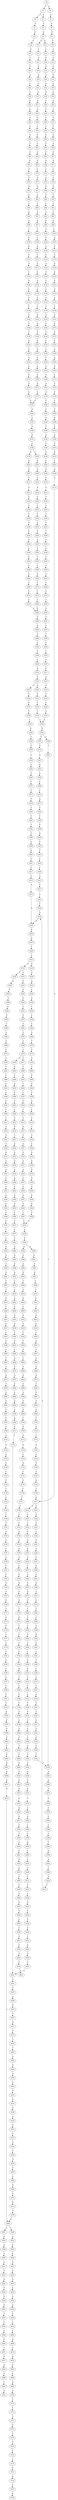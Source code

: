 strict digraph  {
	S0 -> S1 [ label = G ];
	S0 -> S2 [ label = A ];
	S1 -> S3 [ label = C ];
	S1 -> S4 [ label = T ];
	S2 -> S5 [ label = C ];
	S3 -> S6 [ label = A ];
	S4 -> S7 [ label = A ];
	S5 -> S8 [ label = A ];
	S6 -> S9 [ label = G ];
	S7 -> S10 [ label = G ];
	S8 -> S11 [ label = G ];
	S9 -> S12 [ label = A ];
	S9 -> S13 [ label = G ];
	S10 -> S14 [ label = C ];
	S11 -> S15 [ label = C ];
	S12 -> S16 [ label = T ];
	S13 -> S17 [ label = T ];
	S14 -> S18 [ label = T ];
	S15 -> S19 [ label = T ];
	S16 -> S20 [ label = A ];
	S17 -> S21 [ label = G ];
	S18 -> S22 [ label = C ];
	S19 -> S23 [ label = A ];
	S20 -> S24 [ label = A ];
	S21 -> S25 [ label = C ];
	S22 -> S26 [ label = C ];
	S23 -> S27 [ label = C ];
	S24 -> S28 [ label = A ];
	S25 -> S29 [ label = A ];
	S26 -> S30 [ label = A ];
	S27 -> S31 [ label = G ];
	S28 -> S32 [ label = A ];
	S29 -> S33 [ label = C ];
	S30 -> S34 [ label = C ];
	S31 -> S35 [ label = A ];
	S32 -> S36 [ label = A ];
	S33 -> S37 [ label = G ];
	S34 -> S38 [ label = C ];
	S35 -> S39 [ label = G ];
	S36 -> S40 [ label = C ];
	S37 -> S41 [ label = C ];
	S38 -> S42 [ label = G ];
	S39 -> S43 [ label = A ];
	S40 -> S44 [ label = T ];
	S41 -> S45 [ label = G ];
	S42 -> S46 [ label = G ];
	S43 -> S47 [ label = A ];
	S44 -> S48 [ label = T ];
	S45 -> S49 [ label = G ];
	S46 -> S50 [ label = A ];
	S47 -> S51 [ label = C ];
	S48 -> S52 [ label = T ];
	S49 -> S53 [ label = T ];
	S50 -> S54 [ label = C ];
	S51 -> S55 [ label = T ];
	S52 -> S56 [ label = G ];
	S53 -> S57 [ label = G ];
	S54 -> S58 [ label = G ];
	S55 -> S59 [ label = G ];
	S56 -> S60 [ label = C ];
	S57 -> S61 [ label = C ];
	S58 -> S62 [ label = T ];
	S59 -> S63 [ label = G ];
	S60 -> S64 [ label = C ];
	S61 -> S65 [ label = C ];
	S62 -> S66 [ label = C ];
	S63 -> S67 [ label = C ];
	S64 -> S68 [ label = G ];
	S65 -> S69 [ label = G ];
	S66 -> S70 [ label = G ];
	S67 -> S71 [ label = G ];
	S68 -> S72 [ label = T ];
	S69 -> S73 [ label = C ];
	S70 -> S74 [ label = T ];
	S71 -> S75 [ label = C ];
	S72 -> S76 [ label = A ];
	S73 -> S77 [ label = A ];
	S74 -> S78 [ label = G ];
	S75 -> S79 [ label = A ];
	S76 -> S80 [ label = G ];
	S77 -> S81 [ label = A ];
	S78 -> S82 [ label = A ];
	S79 -> S83 [ label = G ];
	S80 -> S84 [ label = C ];
	S81 -> S85 [ label = C ];
	S82 -> S86 [ label = C ];
	S83 -> S87 [ label = C ];
	S84 -> S88 [ label = C ];
	S85 -> S89 [ label = C ];
	S86 -> S90 [ label = C ];
	S87 -> S91 [ label = G ];
	S88 -> S92 [ label = G ];
	S89 -> S93 [ label = A ];
	S90 -> S94 [ label = G ];
	S91 -> S95 [ label = G ];
	S92 -> S96 [ label = G ];
	S93 -> S97 [ label = G ];
	S94 -> S98 [ label = G ];
	S95 -> S99 [ label = G ];
	S96 -> S100 [ label = T ];
	S97 -> S101 [ label = T ];
	S98 -> S102 [ label = T ];
	S99 -> S103 [ label = T ];
	S100 -> S104 [ label = G ];
	S101 -> S105 [ label = C ];
	S102 -> S106 [ label = C ];
	S103 -> S107 [ label = G ];
	S104 -> S108 [ label = A ];
	S105 -> S109 [ label = G ];
	S106 -> S110 [ label = G ];
	S107 -> S111 [ label = C ];
	S108 -> S112 [ label = C ];
	S109 -> S113 [ label = C ];
	S110 -> S114 [ label = C ];
	S111 -> S115 [ label = C ];
	S112 -> S116 [ label = G ];
	S113 -> S117 [ label = G ];
	S114 -> S118 [ label = G ];
	S115 -> S119 [ label = G ];
	S116 -> S120 [ label = T ];
	S117 -> S121 [ label = C ];
	S118 -> S122 [ label = T ];
	S119 -> S123 [ label = C ];
	S120 -> S124 [ label = G ];
	S121 -> S125 [ label = A ];
	S122 -> S126 [ label = A ];
	S123 -> S127 [ label = C ];
	S124 -> S128 [ label = G ];
	S125 -> S129 [ label = G ];
	S126 -> S130 [ label = G ];
	S127 -> S131 [ label = G ];
	S128 -> S132 [ label = G ];
	S129 -> S133 [ label = C ];
	S130 -> S134 [ label = C ];
	S131 -> S135 [ label = G ];
	S132 -> S136 [ label = T ];
	S133 -> S137 [ label = C ];
	S134 -> S138 [ label = C ];
	S135 -> S139 [ label = T ];
	S136 -> S140 [ label = A ];
	S137 -> S141 [ label = G ];
	S138 -> S142 [ label = G ];
	S139 -> S143 [ label = G ];
	S140 -> S144 [ label = C ];
	S141 -> S145 [ label = G ];
	S142 -> S146 [ label = C ];
	S143 -> S147 [ label = G ];
	S144 -> S148 [ label = T ];
	S145 -> S149 [ label = T ];
	S146 -> S150 [ label = T ];
	S147 -> S151 [ label = T ];
	S148 -> S152 [ label = A ];
	S149 -> S153 [ label = G ];
	S150 -> S154 [ label = G ];
	S151 -> S155 [ label = G ];
	S152 -> S156 [ label = T ];
	S153 -> S157 [ label = G ];
	S154 -> S158 [ label = G ];
	S155 -> S159 [ label = G ];
	S156 -> S160 [ label = T ];
	S157 -> S161 [ label = A ];
	S158 -> S162 [ label = A ];
	S159 -> S163 [ label = A ];
	S160 -> S164 [ label = G ];
	S161 -> S165 [ label = A ];
	S162 -> S166 [ label = A ];
	S163 -> S167 [ label = A ];
	S164 -> S168 [ label = G ];
	S165 -> S169 [ label = G ];
	S166 -> S170 [ label = G ];
	S167 -> S171 [ label = C ];
	S168 -> S172 [ label = A ];
	S169 -> S173 [ label = A ];
	S170 -> S174 [ label = A ];
	S171 -> S175 [ label = C ];
	S172 -> S176 [ label = A ];
	S173 -> S177 [ label = A ];
	S174 -> S178 [ label = A ];
	S175 -> S179 [ label = T ];
	S176 -> S180 [ label = C ];
	S177 -> S181 [ label = C ];
	S178 -> S181 [ label = C ];
	S179 -> S182 [ label = C ];
	S180 -> S183 [ label = G ];
	S181 -> S184 [ label = G ];
	S182 -> S185 [ label = G ];
	S183 -> S186 [ label = G ];
	S184 -> S187 [ label = G ];
	S185 -> S188 [ label = G ];
	S186 -> S189 [ label = T ];
	S187 -> S190 [ label = C ];
	S188 -> S191 [ label = C ];
	S189 -> S192 [ label = A ];
	S190 -> S193 [ label = A ];
	S191 -> S194 [ label = A ];
	S192 -> S195 [ label = C ];
	S193 -> S196 [ label = C ];
	S194 -> S197 [ label = C ];
	S195 -> S198 [ label = G ];
	S196 -> S199 [ label = C ];
	S196 -> S200 [ label = T ];
	S197 -> S201 [ label = G ];
	S198 -> S202 [ label = A ];
	S199 -> S203 [ label = G ];
	S200 -> S204 [ label = G ];
	S201 -> S205 [ label = C ];
	S202 -> S206 [ label = A ];
	S203 -> S207 [ label = G ];
	S204 -> S208 [ label = G ];
	S205 -> S209 [ label = G ];
	S206 -> S210 [ label = G ];
	S207 -> S211 [ label = G ];
	S208 -> S212 [ label = G ];
	S209 -> S213 [ label = C ];
	S210 -> S214 [ label = A ];
	S211 -> S215 [ label = A ];
	S212 -> S216 [ label = A ];
	S213 -> S217 [ label = G ];
	S214 -> S218 [ label = A ];
	S215 -> S219 [ label = A ];
	S216 -> S220 [ label = A ];
	S217 -> S221 [ label = C ];
	S217 -> S222 [ label = G ];
	S218 -> S223 [ label = G ];
	S219 -> S224 [ label = T ];
	S220 -> S225 [ label = C ];
	S221 -> S226 [ label = G ];
	S222 -> S227 [ label = C ];
	S223 -> S228 [ label = T ];
	S224 -> S229 [ label = T ];
	S225 -> S230 [ label = T ];
	S226 -> S231 [ label = T ];
	S227 -> S232 [ label = T ];
	S228 -> S233 [ label = G ];
	S229 -> S234 [ label = G ];
	S230 -> S235 [ label = G ];
	S231 -> S236 [ label = C ];
	S232 -> S237 [ label = G ];
	S233 -> S238 [ label = T ];
	S234 -> S239 [ label = A ];
	S235 -> S240 [ label = G ];
	S236 -> S241 [ label = G ];
	S237 -> S242 [ label = G ];
	S238 -> S243 [ label = C ];
	S239 -> S244 [ label = A ];
	S240 -> S245 [ label = A ];
	S241 -> S246 [ label = A ];
	S242 -> S247 [ label = A ];
	S243 -> S248 [ label = C ];
	S244 -> S249 [ label = C ];
	S245 -> S250 [ label = C ];
	S246 -> S251 [ label = C ];
	S247 -> S252 [ label = A ];
	S248 -> S253 [ label = T ];
	S249 -> S254 [ label = C ];
	S250 -> S255 [ label = C ];
	S251 -> S256 [ label = G ];
	S252 -> S257 [ label = T ];
	S253 -> S258 [ label = G ];
	S254 -> S259 [ label = C ];
	S255 -> S260 [ label = C ];
	S256 -> S261 [ label = C ];
	S257 -> S262 [ label = G ];
	S258 -> S263 [ label = G ];
	S259 -> S264 [ label = G ];
	S260 -> S265 [ label = G ];
	S261 -> S266 [ label = G ];
	S262 -> S267 [ label = G ];
	S263 -> S268 [ label = C ];
	S264 -> S269 [ label = T ];
	S265 -> S270 [ label = T ];
	S266 -> S271 [ label = C ];
	S267 -> S272 [ label = G ];
	S268 -> S273 [ label = C ];
	S269 -> S274 [ label = C ];
	S270 -> S275 [ label = C ];
	S271 -> S276 [ label = C ];
	S272 -> S277 [ label = G ];
	S273 -> S278 [ label = T ];
	S274 -> S279 [ label = T ];
	S275 -> S280 [ label = T ];
	S276 -> S281 [ label = T ];
	S277 -> S282 [ label = T ];
	S278 -> S283 [ label = G ];
	S279 -> S284 [ label = C ];
	S280 -> S284 [ label = C ];
	S281 -> S285 [ label = C ];
	S282 -> S286 [ label = C ];
	S283 -> S287 [ label = G ];
	S284 -> S288 [ label = G ];
	S285 -> S289 [ label = G ];
	S286 -> S290 [ label = C ];
	S287 -> S291 [ label = G ];
	S288 -> S292 [ label = G ];
	S289 -> S293 [ label = G ];
	S290 -> S294 [ label = G ];
	S291 -> S295 [ label = T ];
	S292 -> S296 [ label = C ];
	S293 -> S297 [ label = G ];
	S294 -> S298 [ label = C ];
	S295 -> S299 [ label = C ];
	S296 -> S300 [ label = A ];
	S297 -> S301 [ label = C ];
	S298 -> S302 [ label = C ];
	S299 -> S303 [ label = C ];
	S300 -> S304 [ label = C ];
	S301 -> S305 [ label = T ];
	S302 -> S306 [ label = G ];
	S303 -> S307 [ label = C ];
	S304 -> S308 [ label = C ];
	S305 -> S309 [ label = C ];
	S306 -> S310 [ label = G ];
	S307 -> S311 [ label = G ];
	S308 -> S312 [ label = G ];
	S309 -> S313 [ label = A ];
	S310 -> S314 [ label = A ];
	S311 -> S315 [ label = A ];
	S312 -> S316 [ label = A ];
	S313 -> S317 [ label = C ];
	S314 -> S318 [ label = A ];
	S315 -> S319 [ label = G ];
	S316 -> S320 [ label = G ];
	S316 -> S321 [ label = A ];
	S317 -> S322 [ label = G ];
	S318 -> S323 [ label = C ];
	S319 -> S324 [ label = T ];
	S320 -> S325 [ label = T ];
	S321 -> S326 [ label = T ];
	S322 -> S327 [ label = T ];
	S323 -> S328 [ label = T ];
	S324 -> S329 [ label = C ];
	S325 -> S330 [ label = C ];
	S326 -> S331 [ label = G ];
	S327 -> S332 [ label = C ];
	S328 -> S333 [ label = G ];
	S329 -> S334 [ label = C ];
	S330 -> S335 [ label = C ];
	S331 -> S336 [ label = T ];
	S332 -> S337 [ label = C ];
	S333 -> S338 [ label = C ];
	S334 -> S339 [ label = A ];
	S335 -> S339 [ label = A ];
	S336 -> S340 [ label = A ];
	S337 -> S341 [ label = A ];
	S338 -> S342 [ label = A ];
	S339 -> S343 [ label = G ];
	S340 -> S344 [ label = G ];
	S341 -> S345 [ label = G ];
	S342 -> S346 [ label = A ];
	S343 -> S347 [ label = T ];
	S343 -> S348 [ label = C ];
	S344 -> S349 [ label = T ];
	S345 -> S350 [ label = C ];
	S346 -> S351 [ label = C ];
	S347 -> S352 [ label = A ];
	S348 -> S353 [ label = T ];
	S349 -> S354 [ label = T ];
	S350 -> S355 [ label = T ];
	S351 -> S356 [ label = C ];
	S352 -> S357 [ label = G ];
	S353 -> S358 [ label = T ];
	S354 -> S359 [ label = T ];
	S355 -> S358 [ label = T ];
	S356 -> S360 [ label = A ];
	S357 -> S361 [ label = G ];
	S358 -> S362 [ label = C ];
	S359 -> S363 [ label = C ];
	S360 -> S364 [ label = G ];
	S361 -> S365 [ label = G ];
	S362 -> S366 [ label = A ];
	S363 -> S367 [ label = A ];
	S364 -> S368 [ label = A ];
	S365 -> S369 [ label = T ];
	S366 -> S370 [ label = C ];
	S367 -> S371 [ label = C ];
	S368 -> S372 [ label = A ];
	S369 -> S373 [ label = C ];
	S370 -> S374 [ label = G ];
	S371 -> S375 [ label = T ];
	S372 -> S376 [ label = C ];
	S373 -> S377 [ label = A ];
	S374 -> S378 [ label = C ];
	S375 -> S379 [ label = C ];
	S376 -> S380 [ label = A ];
	S377 -> S381 [ label = C ];
	S378 -> S382 [ label = C ];
	S379 -> S383 [ label = C ];
	S380 -> S384 [ label = G ];
	S381 -> S385 [ label = T ];
	S382 -> S386 [ label = C ];
	S383 -> S387 [ label = T ];
	S384 -> S388 [ label = C ];
	S385 -> S389 [ label = C ];
	S386 -> S390 [ label = T ];
	S387 -> S391 [ label = T ];
	S388 -> S392 [ label = C ];
	S389 -> S393 [ label = G ];
	S390 -> S394 [ label = T ];
	S391 -> S395 [ label = T ];
	S392 -> S396 [ label = G ];
	S393 -> S397 [ label = C ];
	S394 -> S398 [ label = C ];
	S395 -> S399 [ label = C ];
	S396 -> S400 [ label = T ];
	S397 -> S401 [ label = T ];
	S398 -> S402 [ label = A ];
	S399 -> S403 [ label = A ];
	S400 -> S404 [ label = C ];
	S401 -> S405 [ label = T ];
	S402 -> S406 [ label = T ];
	S403 -> S407 [ label = T ];
	S404 -> S408 [ label = C ];
	S405 -> S409 [ label = C ];
	S406 -> S410 [ label = C ];
	S407 -> S411 [ label = C ];
	S408 -> S412 [ label = T ];
	S409 -> S413 [ label = A ];
	S410 -> S414 [ label = C ];
	S411 -> S415 [ label = C ];
	S412 -> S416 [ label = C ];
	S413 -> S417 [ label = T ];
	S414 -> S418 [ label = A ];
	S415 -> S419 [ label = A ];
	S416 -> S420 [ label = T ];
	S417 -> S421 [ label = C ];
	S418 -> S422 [ label = G ];
	S419 -> S422 [ label = G ];
	S420 -> S423 [ label = G ];
	S421 -> S424 [ label = C ];
	S422 -> S425 [ label = A ];
	S423 -> S426 [ label = T ];
	S424 -> S418 [ label = A ];
	S425 -> S427 [ label = A ];
	S426 -> S428 [ label = C ];
	S427 -> S429 [ label = C ];
	S428 -> S430 [ label = G ];
	S429 -> S431 [ label = C ];
	S430 -> S432 [ label = T ];
	S431 -> S433 [ label = A ];
	S431 -> S434 [ label = G ];
	S432 -> S435 [ label = G ];
	S433 -> S436 [ label = G ];
	S433 -> S437 [ label = C ];
	S434 -> S438 [ label = G ];
	S435 -> S439 [ label = G ];
	S436 -> S440 [ label = A ];
	S437 -> S441 [ label = C ];
	S438 -> S442 [ label = A ];
	S439 -> S443 [ label = T ];
	S440 -> S444 [ label = C ];
	S441 -> S445 [ label = A ];
	S442 -> S446 [ label = C ];
	S443 -> S447 [ label = A ];
	S444 -> S448 [ label = T ];
	S445 -> S449 [ label = C ];
	S446 -> S450 [ label = G ];
	S447 -> S451 [ label = C ];
	S448 -> S452 [ label = C ];
	S449 -> S453 [ label = C ];
	S450 -> S454 [ label = C ];
	S451 -> S455 [ label = C ];
	S452 -> S456 [ label = C ];
	S453 -> S457 [ label = C ];
	S454 -> S458 [ label = C ];
	S455 -> S459 [ label = G ];
	S456 -> S460 [ label = C ];
	S457 -> S461 [ label = C ];
	S458 -> S462 [ label = C ];
	S459 -> S463 [ label = G ];
	S460 -> S464 [ label = A ];
	S461 -> S465 [ label = T ];
	S462 -> S466 [ label = A ];
	S463 -> S467 [ label = T ];
	S464 -> S468 [ label = T ];
	S465 -> S469 [ label = T ];
	S466 -> S470 [ label = T ];
	S467 -> S471 [ label = G ];
	S468 -> S472 [ label = C ];
	S469 -> S473 [ label = C ];
	S470 -> S474 [ label = C ];
	S471 -> S475 [ label = G ];
	S472 -> S476 [ label = T ];
	S473 -> S477 [ label = C ];
	S473 -> S478 [ label = G ];
	S474 -> S479 [ label = G ];
	S475 -> S480 [ label = T ];
	S476 -> S481 [ label = G ];
	S477 -> S482 [ label = T ];
	S478 -> S483 [ label = A ];
	S479 -> S484 [ label = T ];
	S480 -> S485 [ label = T ];
	S481 -> S486 [ label = C ];
	S482 -> S487 [ label = G ];
	S483 -> S488 [ label = T ];
	S484 -> S489 [ label = C ];
	S485 -> S490 [ label = A ];
	S486 -> S491 [ label = C ];
	S487 -> S492 [ label = T ];
	S488 -> S493 [ label = C ];
	S489 -> S494 [ label = C ];
	S490 -> S495 [ label = G ];
	S491 -> S496 [ label = A ];
	S492 -> S497 [ label = C ];
	S493 -> S498 [ label = G ];
	S494 -> S499 [ label = T ];
	S495 -> S500 [ label = A ];
	S496 -> S501 [ label = G ];
	S497 -> S502 [ label = C ];
	S498 -> S503 [ label = T ];
	S499 -> S504 [ label = C ];
	S500 -> S505 [ label = A ];
	S501 -> S506 [ label = T ];
	S502 -> S507 [ label = T ];
	S503 -> S508 [ label = T ];
	S504 -> S509 [ label = T ];
	S505 -> S510 [ label = G ];
	S506 -> S511 [ label = C ];
	S507 -> S512 [ label = T ];
	S508 -> S513 [ label = T ];
	S509 -> S514 [ label = T ];
	S510 -> S515 [ label = G ];
	S511 -> S516 [ label = G ];
	S512 -> S517 [ label = G ];
	S513 -> S518 [ label = G ];
	S514 -> S519 [ label = C ];
	S515 -> S520 [ label = G ];
	S516 -> S521 [ label = T ];
	S517 -> S522 [ label = T ];
	S518 -> S523 [ label = T ];
	S519 -> S524 [ label = T ];
	S520 -> S525 [ label = G ];
	S521 -> S526 [ label = A ];
	S522 -> S527 [ label = A ];
	S523 -> S528 [ label = A ];
	S524 -> S529 [ label = C ];
	S525 -> S530 [ label = G ];
	S526 -> S531 [ label = A ];
	S527 -> S532 [ label = G ];
	S528 -> S533 [ label = G ];
	S529 -> S534 [ label = G ];
	S530 -> S535 [ label = T ];
	S531 -> S536 [ label = G ];
	S532 -> S537 [ label = G ];
	S533 -> S538 [ label = G ];
	S534 -> S539 [ label = G ];
	S535 -> S540 [ label = C ];
	S536 -> S541 [ label = A ];
	S537 -> S542 [ label = A ];
	S538 -> S543 [ label = A ];
	S539 -> S544 [ label = A ];
	S540 -> S545 [ label = C ];
	S541 -> S546 [ label = C ];
	S542 -> S547 [ label = G ];
	S543 -> S548 [ label = A ];
	S544 -> S549 [ label = G ];
	S545 -> S550 [ label = G ];
	S546 -> S551 [ label = G ];
	S547 -> S552 [ label = A ];
	S548 -> S553 [ label = A ];
	S549 -> S554 [ label = A ];
	S550 -> S555 [ label = T ];
	S551 -> S556 [ label = G ];
	S552 -> S557 [ label = G ];
	S553 -> S558 [ label = G ];
	S554 -> S559 [ label = G ];
	S555 -> S560 [ label = C ];
	S556 -> S561 [ label = C ];
	S557 -> S562 [ label = G ];
	S558 -> S563 [ label = G ];
	S559 -> S564 [ label = G ];
	S560 -> S565 [ label = G ];
	S561 -> S566 [ label = T ];
	S562 -> S567 [ label = T ];
	S563 -> S568 [ label = T ];
	S564 -> S569 [ label = T ];
	S565 -> S570 [ label = G ];
	S566 -> S571 [ label = C ];
	S567 -> S572 [ label = C ];
	S568 -> S573 [ label = C ];
	S569 -> S572 [ label = C ];
	S570 -> S574 [ label = A ];
	S571 -> S575 [ label = T ];
	S572 -> S576 [ label = C ];
	S573 -> S577 [ label = C ];
	S574 -> S578 [ label = A ];
	S575 -> S579 [ label = C ];
	S576 -> S580 [ label = C ];
	S577 -> S581 [ label = C ];
	S578 -> S582 [ label = C ];
	S579 -> S583 [ label = G ];
	S580 -> S584 [ label = A ];
	S580 -> S585 [ label = G ];
	S581 -> S586 [ label = G ];
	S582 -> S587 [ label = A ];
	S582 -> S588 [ label = T ];
	S583 -> S589 [ label = A ];
	S584 -> S590 [ label = G ];
	S585 -> S591 [ label = G ];
	S586 -> S592 [ label = A ];
	S587 -> S593 [ label = G ];
	S588 -> S594 [ label = A ];
	S589 -> S595 [ label = A ];
	S590 -> S596 [ label = A ];
	S591 -> S597 [ label = A ];
	S592 -> S598 [ label = A ];
	S593 -> S599 [ label = G ];
	S594 -> S600 [ label = C ];
	S595 -> S601 [ label = G ];
	S596 -> S602 [ label = G ];
	S597 -> S603 [ label = G ];
	S598 -> S604 [ label = G ];
	S599 -> S605 [ label = A ];
	S600 -> S606 [ label = A ];
	S601 -> S607 [ label = T ];
	S602 -> S608 [ label = C ];
	S603 -> S609 [ label = G ];
	S604 -> S610 [ label = T ];
	S605 -> S611 [ label = A ];
	S606 -> S612 [ label = A ];
	S607 -> S613 [ label = C ];
	S608 -> S614 [ label = C ];
	S609 -> S615 [ label = C ];
	S610 -> S616 [ label = C ];
	S611 -> S617 [ label = T ];
	S612 -> S618 [ label = C ];
	S613 -> S619 [ label = G ];
	S614 -> S620 [ label = A ];
	S615 -> S621 [ label = G ];
	S616 -> S622 [ label = G ];
	S617 -> S623 [ label = A ];
	S618 -> S624 [ label = G ];
	S619 -> S625 [ label = C ];
	S620 -> S626 [ label = C ];
	S621 -> S627 [ label = T ];
	S622 -> S628 [ label = A ];
	S623 -> S629 [ label = G ];
	S624 -> S630 [ label = A ];
	S625 -> S631 [ label = G ];
	S626 -> S632 [ label = G ];
	S627 -> S633 [ label = G ];
	S628 -> S634 [ label = G ];
	S629 -> S635 [ label = T ];
	S630 -> S636 [ label = A ];
	S631 -> S637 [ label = G ];
	S632 -> S638 [ label = G ];
	S633 -> S639 [ label = G ];
	S634 -> S640 [ label = G ];
	S635 -> S641 [ label = C ];
	S636 -> S642 [ label = A ];
	S637 -> S643 [ label = C ];
	S638 -> S644 [ label = T ];
	S639 -> S645 [ label = T ];
	S640 -> S646 [ label = T ];
	S641 -> S647 [ label = T ];
	S642 -> S648 [ label = A ];
	S643 -> S649 [ label = T ];
	S644 -> S650 [ label = T ];
	S645 -> S651 [ label = A ];
	S646 -> S652 [ label = A ];
	S647 -> S653 [ label = C ];
	S648 -> S654 [ label = C ];
	S649 -> S655 [ label = A ];
	S650 -> S656 [ label = A ];
	S651 -> S657 [ label = T ];
	S652 -> S658 [ label = T ];
	S653 -> S659 [ label = T ];
	S654 -> S660 [ label = A ];
	S655 -> S661 [ label = T ];
	S656 -> S662 [ label = C ];
	S657 -> S663 [ label = G ];
	S658 -> S664 [ label = A ];
	S659 -> S665 [ label = C ];
	S660 -> S666 [ label = G ];
	S661 -> S667 [ label = A ];
	S662 -> S668 [ label = T ];
	S663 -> S669 [ label = A ];
	S664 -> S670 [ label = A ];
	S665 -> S671 [ label = T ];
	S666 -> S672 [ label = A ];
	S667 -> S673 [ label = G ];
	S668 -> S674 [ label = G ];
	S669 -> S675 [ label = G ];
	S670 -> S676 [ label = G ];
	S671 -> S677 [ label = G ];
	S672 -> S678 [ label = A ];
	S673 -> S679 [ label = T ];
	S674 -> S680 [ label = C ];
	S675 -> S681 [ label = C ];
	S676 -> S682 [ label = T ];
	S677 -> S683 [ label = A ];
	S678 -> S684 [ label = G ];
	S679 -> S685 [ label = A ];
	S680 -> S686 [ label = A ];
	S681 -> S687 [ label = G ];
	S682 -> S688 [ label = C ];
	S683 -> S689 [ label = G ];
	S684 -> S690 [ label = G ];
	S685 -> S691 [ label = G ];
	S686 -> S692 [ label = G ];
	S687 -> S693 [ label = G ];
	S688 -> S694 [ label = G ];
	S689 -> S695 [ label = T ];
	S690 -> S696 [ label = G ];
	S691 -> S697 [ label = C ];
	S692 -> S698 [ label = A ];
	S693 -> S699 [ label = T ];
	S694 -> S700 [ label = T ];
	S695 -> S701 [ label = A ];
	S696 -> S702 [ label = G ];
	S697 -> S703 [ label = C ];
	S698 -> S704 [ label = C ];
	S699 -> S705 [ label = C ];
	S700 -> S706 [ label = G ];
	S702 -> S707 [ label = T ];
	S703 -> S708 [ label = G ];
	S704 -> S709 [ label = G ];
	S705 -> S710 [ label = G ];
	S706 -> S711 [ label = G ];
	S707 -> S712 [ label = C ];
	S708 -> S713 [ label = A ];
	S709 -> S714 [ label = G ];
	S710 -> S715 [ label = C ];
	S711 -> S716 [ label = T ];
	S712 -> S717 [ label = T ];
	S713 -> S718 [ label = A ];
	S714 -> S719 [ label = A ];
	S715 -> S720 [ label = A ];
	S716 -> S447 [ label = A ];
	S717 -> S721 [ label = C ];
	S718 -> S722 [ label = A ];
	S719 -> S723 [ label = C ];
	S720 -> S724 [ label = C ];
	S721 -> S725 [ label = T ];
	S722 -> S726 [ label = C ];
	S723 -> S727 [ label = A ];
	S724 -> S728 [ label = G ];
	S725 -> S729 [ label = C ];
	S726 -> S730 [ label = C ];
	S727 -> S731 [ label = C ];
	S728 -> S732 [ label = C ];
	S729 -> S733 [ label = G ];
	S730 -> S734 [ label = C ];
	S731 -> S735 [ label = A ];
	S732 -> S736 [ label = G ];
	S733 -> S737 [ label = T ];
	S734 -> S738 [ label = C ];
	S735 -> S739 [ label = C ];
	S736 -> S740 [ label = C ];
	S737 -> S741 [ label = G ];
	S738 -> S742 [ label = G ];
	S739 -> S743 [ label = C ];
	S740 -> S217 [ label = G ];
	S741 -> S744 [ label = G ];
	S742 -> S745 [ label = A ];
	S743 -> S746 [ label = T ];
	S744 -> S747 [ label = T ];
	S745 -> S748 [ label = C ];
	S746 -> S749 [ label = C ];
	S747 -> S750 [ label = A ];
	S748 -> S751 [ label = T ];
	S749 -> S752 [ label = T ];
	S751 -> S753 [ label = A ];
	S752 -> S754 [ label = A ];
	S753 -> S755 [ label = G ];
	S754 -> S756 [ label = G ];
	S755 -> S757 [ label = A ];
	S756 -> S758 [ label = A ];
	S757 -> S759 [ label = A ];
	S758 -> S760 [ label = A ];
	S759 -> S761 [ label = T ];
	S760 -> S762 [ label = C ];
	S761 -> S763 [ label = C ];
	S762 -> S764 [ label = G ];
	S763 -> S765 [ label = G ];
	S764 -> S766 [ label = A ];
	S765 -> S767 [ label = G ];
	S766 -> S768 [ label = G ];
	S767 -> S769 [ label = G ];
	S768 -> S770 [ label = G ];
	S769 -> S771 [ label = T ];
	S770 -> S772 [ label = T ];
	S771 -> S773 [ label = A ];
	S772 -> S774 [ label = G ];
	S773 -> S775 [ label = T ];
	S774 -> S776 [ label = T ];
	S775 -> S777 [ label = C ];
	S776 -> S778 [ label = C ];
	S777 -> S779 [ label = C ];
	S778 -> S780 [ label = C ];
	S779 -> S781 [ label = C ];
	S780 -> S782 [ label = C ];
	S781 -> S783 [ label = G ];
	S782 -> S784 [ label = T ];
	S783 -> S785 [ label = A ];
	S784 -> S786 [ label = G ];
	S785 -> S787 [ label = A ];
	S786 -> S788 [ label = T ];
	S787 -> S789 [ label = A ];
	S788 -> S790 [ label = C ];
	S789 -> S791 [ label = G ];
	S790 -> S792 [ label = C ];
	S791 -> S793 [ label = T ];
	S792 -> S794 [ label = T ];
	S793 -> S795 [ label = G ];
	S794 -> S796 [ label = A ];
	S795 -> S797 [ label = T ];
	S796 -> S798 [ label = C ];
	S797 -> S799 [ label = C ];
	S798 -> S800 [ label = T ];
	S799 -> S801 [ label = G ];
	S800 -> S802 [ label = A ];
	S801 -> S803 [ label = T ];
	S802 -> S804 [ label = C ];
	S803 -> S805 [ label = C ];
	S804 -> S806 [ label = C ];
	S805 -> S807 [ label = G ];
	S806 -> S808 [ label = A ];
	S807 -> S809 [ label = G ];
	S808 -> S810 [ label = G ];
	S809 -> S811 [ label = A ];
	S810 -> S812 [ label = G ];
	S811 -> S813 [ label = A ];
	S812 -> S814 [ label = A ];
	S813 -> S582 [ label = C ];
	S814 -> S815 [ label = G ];
	S815 -> S816 [ label = A ];
	S816 -> S817 [ label = G ];
	S817 -> S818 [ label = T ];
	S818 -> S819 [ label = C ];
	S819 -> S820 [ label = A ];
	S820 -> S821 [ label = G ];
	S821 -> S822 [ label = G ];
	S822 -> S823 [ label = A ];
	S823 -> S824 [ label = C ];
	S824 -> S825 [ label = C ];
	S825 -> S826 [ label = A ];
	S826 -> S827 [ label = G ];
	S827 -> S828 [ label = T ];
	S828 -> S829 [ label = C ];
	S829 -> S830 [ label = T ];
	S830 -> S831 [ label = C ];
	S831 -> S832 [ label = T ];
	S832 -> S833 [ label = G ];
	S833 -> S834 [ label = T ];
	S834 -> S835 [ label = A ];
}
